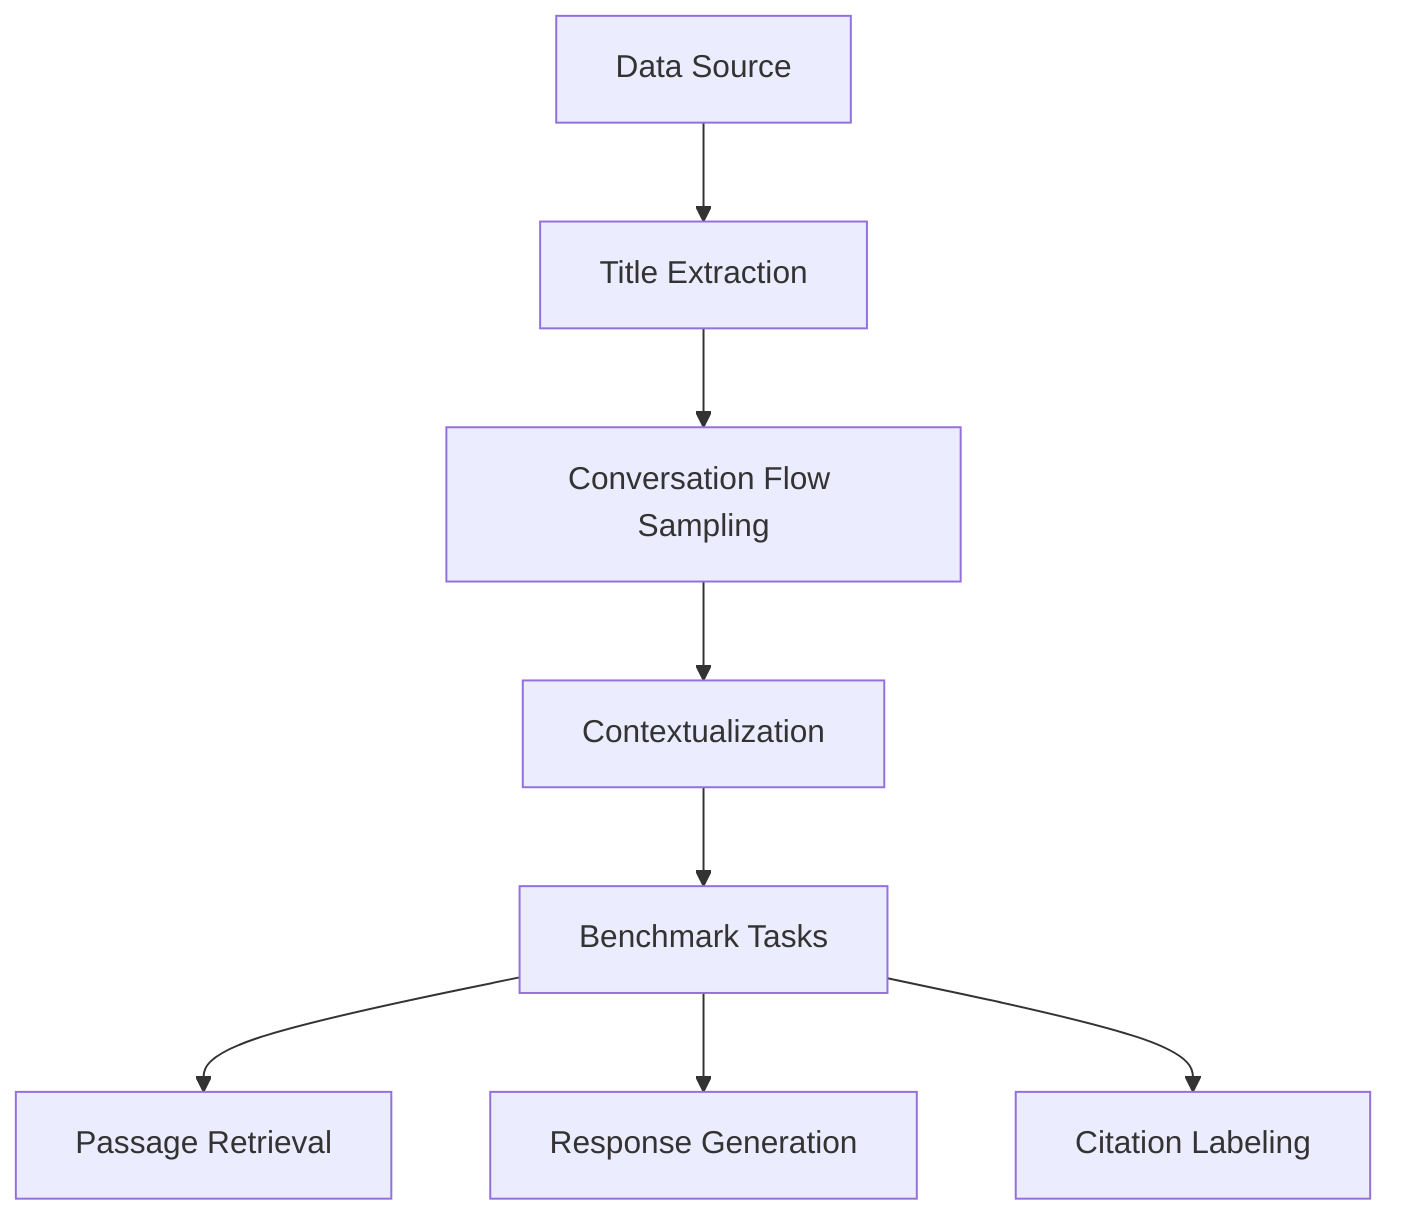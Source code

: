flowchart TD
    A[Data Source] --> B[Title Extraction]
    B --> C[Conversation Flow Sampling]
    C --> D[Contextualization]
    D --> E[Benchmark Tasks]
    E --> F[Passage Retrieval]
    E --> G[Response Generation]
    E --> H[Citation Labeling]
